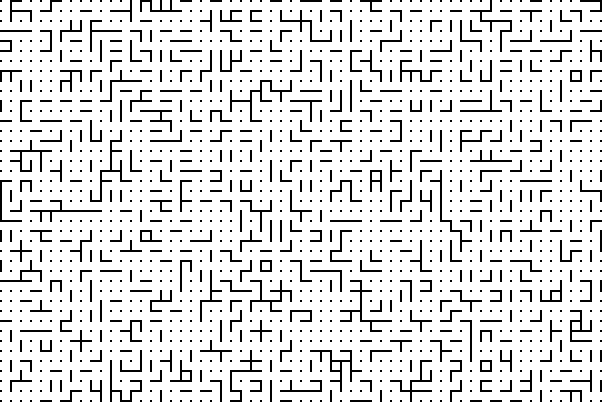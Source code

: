 int xdim = 60;                                                                                                                                                                                                  
int ydim = 40;                                                                                                                                                                                                  
real p = .25;                                                                                                                                                                                                    
                                                                                                                                                                                                                
import stats;                                                                                                                                                                                                   
                                                                                                                                                                                                                
unitsize (5);                                                                                                                                                                                                   
                                                                                                                                                                                                                
for (int i=0; i<=xdim; ++i)                                                                                                                                                                                     
  for (int j=0; j<=ydim; ++j)                                                                                                                                                                                   
    dot ((i,j), linewidth(.8));                                                                                                                                                                                 
                                                                                                                                                                                                                
for (int i=0; i<xdim; ++i)                                                                                                                                                                                      
  for (int j=0; j<=ydim; ++j)                                                                                                                                                                                   
    if (unitrand() < p) draw ((i,j)--(i+1,j));                                                                                                                                                                  
                                                                                                                                                                                                                
for (int i=0; i<=xdim; ++i)                                                                                                                                                                                     
  for (int j=0; j<ydim; ++j)                                                                                                                                                                                    
    if (unitrand() < p) draw ((i,j)--(i,j+1));                                                                                                                                                                  

